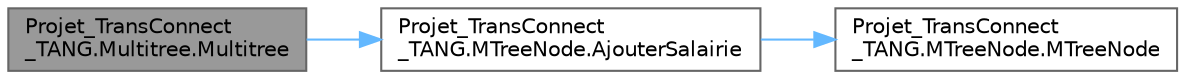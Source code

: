 digraph "Projet_TransConnect_TANG.Multitree.Multitree"
{
 // LATEX_PDF_SIZE
  bgcolor="transparent";
  edge [fontname=Helvetica,fontsize=10,labelfontname=Helvetica,labelfontsize=10];
  node [fontname=Helvetica,fontsize=10,shape=box,height=0.2,width=0.4];
  rankdir="LR";
  Node1 [id="Node000001",label="Projet_TransConnect\l_TANG.Multitree.Multitree",height=0.2,width=0.4,color="gray40", fillcolor="grey60", style="filled", fontcolor="black",tooltip="Constructeur de la classe Multitree, qui initialise l'arborescence avec un directeur général et une l..."];
  Node1 -> Node2 [id="edge1_Node000001_Node000002",color="steelblue1",style="solid",tooltip=" "];
  Node2 [id="Node000002",label="Projet_TransConnect\l_TANG.MTreeNode.AjouterSalairie",height=0.2,width=0.4,color="grey40", fillcolor="white", style="filled",URL="$class_projet___trans_connect___t_a_n_g_1_1_m_tree_node.html#acd5eec127f4198269484f724bc6c3ec5",tooltip=" "];
  Node2 -> Node3 [id="edge2_Node000002_Node000003",color="steelblue1",style="solid",tooltip=" "];
  Node3 [id="Node000003",label="Projet_TransConnect\l_TANG.MTreeNode.MTreeNode",height=0.2,width=0.4,color="grey40", fillcolor="white", style="filled",URL="$class_projet___trans_connect___t_a_n_g_1_1_m_tree_node.html#ad25f85e58f16f21c8a8a9c3c85df0840",tooltip=" "];
}
